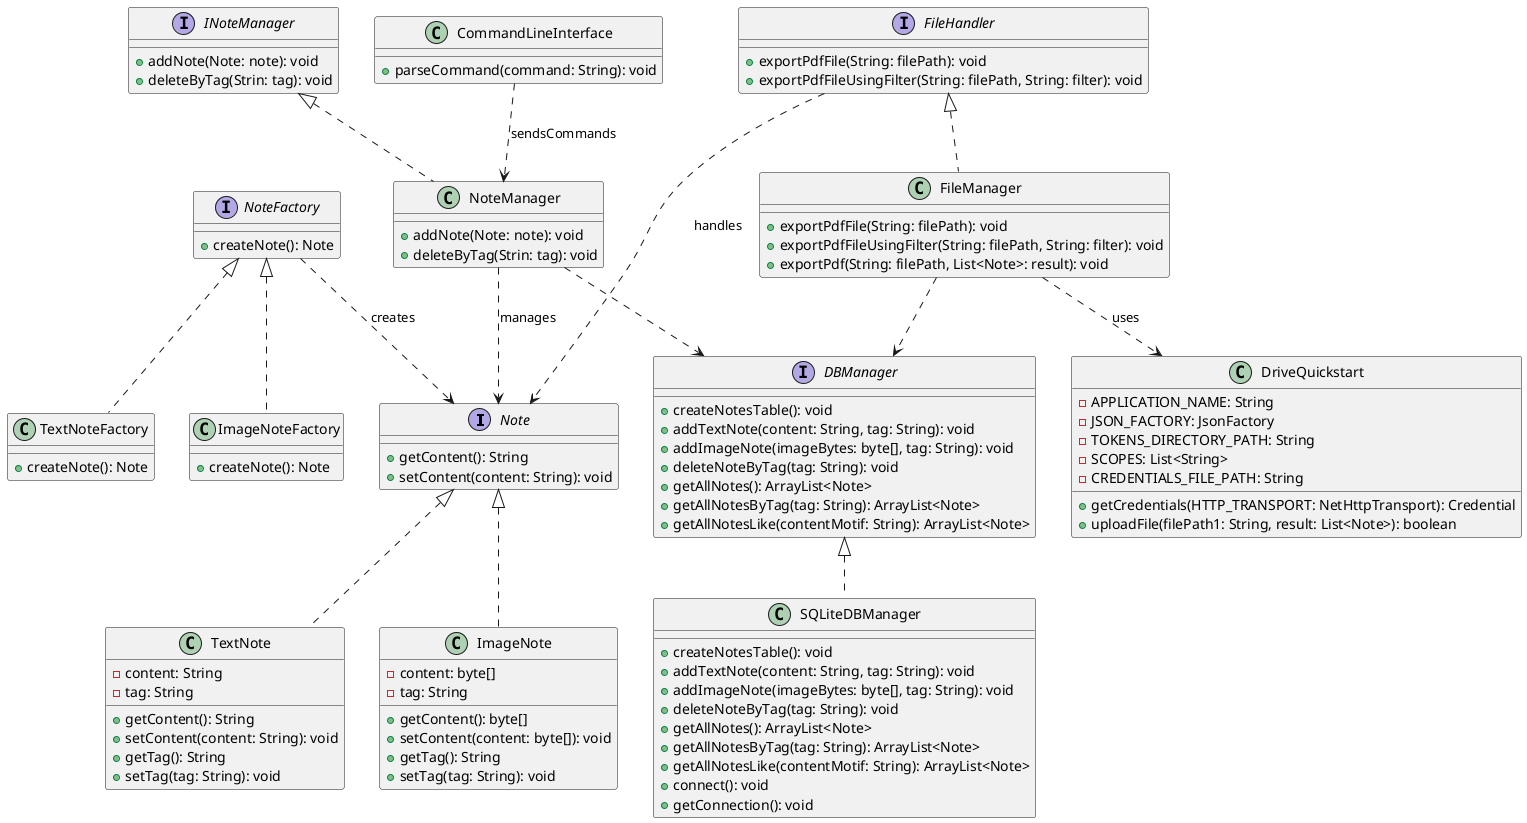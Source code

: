@startuml
interface Note {
    +getContent(): String
    +setContent(content: String): void
}

class TextNote {
    -content: String
    -tag: String
    +getContent(): String
    +setContent(content: String): void
    +getTag(): String
    +setTag(tag: String): void
}

class ImageNote {
    -content: byte[]
    -tag: String
    +getContent(): byte[]
    +setContent(content: byte[]): void
    +getTag(): String
    +setTag(tag: String): void
}

interface NoteFactory {
    +createNote(): Note
}

class TextNoteFactory {
    +createNote(): Note
}

class ImageNoteFactory {
    +createNote(): Note
}

interface INoteManager {
    +addNote(Note: note): void
    +deleteByTag(Strin: tag): void
}

class NoteManager implements INoteManager {
    +addNote(Note: note): void
    +deleteByTag(Strin: tag): void
}

interface FileHandler {
    +exportPdfFile(String: filePath): void 
    +exportPdfFileUsingFilter(String: filePath, String: filter): void
}

class FileManager implements FileHandler {
    +exportPdfFile(String: filePath): void 
    +exportPdfFileUsingFilter(String: filePath, String: filter): void
    +exportPdf(String: filePath, List<Note>: result): void
}

class DriveQuickstart {
  -APPLICATION_NAME: String
  -JSON_FACTORY: JsonFactory
  -TOKENS_DIRECTORY_PATH: String
  -SCOPES: List<String>
  -CREDENTIALS_FILE_PATH: String
  +getCredentials(HTTP_TRANSPORT: NetHttpTransport): Credential
  +uploadFile(filePath1: String, result: List<Note>): boolean
}

class CommandLineInterface {
    +parseCommand(command: String): void
}

interface DBManager {
    +createNotesTable(): void
    +addTextNote(content: String, tag: String): void
    +addImageNote(imageBytes: byte[], tag: String): void
    +deleteNoteByTag(tag: String): void
    +getAllNotes(): ArrayList<Note> 
    +getAllNotesByTag(tag: String): ArrayList<Note> 
    +getAllNotesLike(contentMotif: String): ArrayList<Note> 
}

class SQLiteDBManager implements DBManager {
    +createNotesTable(): void
    +addTextNote(content: String, tag: String): void
    +addImageNote(imageBytes: byte[], tag: String): void
    +deleteNoteByTag(tag: String): void
    +getAllNotes(): ArrayList<Note>
    +getAllNotesByTag(tag: String): ArrayList<Note>
    +getAllNotesLike(contentMotif: String): ArrayList<Note>
    +connect(): void
    +getConnection(): void
}

Note <|.. TextNote
Note <|.. ImageNote

NoteFactory <|.. TextNoteFactory
NoteFactory <|.. ImageNoteFactory
FileManager ..> DBManager
NoteManager ..> DBManager

NoteFactory ..> Note : creates
NoteManager ..> Note : manages
FileHandler ..> Note : handles

CommandLineInterface ..> NoteManager : sendsCommands
FileManager ..> DriveQuickstart: uses

@enduml

